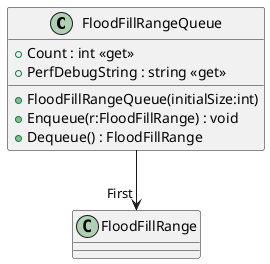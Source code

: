 @startuml
class FloodFillRangeQueue {
    + Count : int <<get>>
    + PerfDebugString : string <<get>>
    + FloodFillRangeQueue(initialSize:int)
    + Enqueue(r:FloodFillRange) : void
    + Dequeue() : FloodFillRange
}
FloodFillRangeQueue --> "First" FloodFillRange
@enduml
